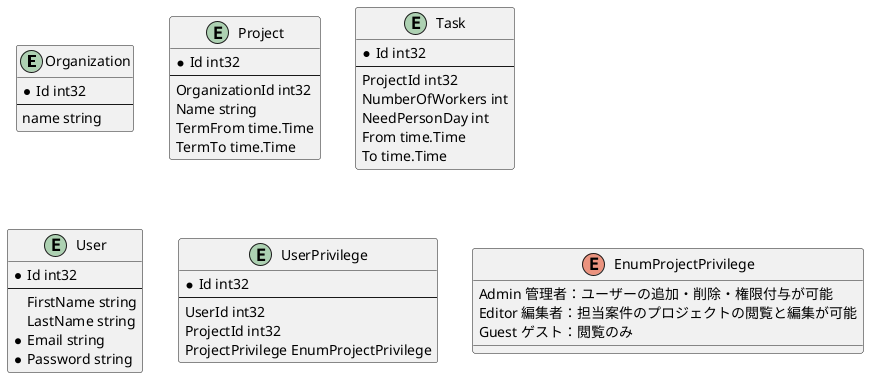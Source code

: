 /'
Type	記号
0か1	|o--
1のみ	||--
0以上	}o--
1以上	}|--
'/
@startuml
' 組織
entity Organization {
    *Id int32
    --
    name string
}
' 案件
entity Project {
    *Id int32
    --
    OrganizationId int32
    Name string
    TermFrom time.Time
    TermTo time.Time
}
' 作業
entity Task {
    *Id int32
    --
    ProjectId int32
    NumberOfWorkers int
    NeedPersonDay int
    From time.Time
    To time.Time
}

entity User {
    *Id int32
    --
    FirstName string
    LastName string
    *Email string
    *Password string
}

entity UserPrivilege {
    *Id int32
    --
    UserId int32
    ProjectId int32
    ProjectPrivilege EnumProjectPrivilege
}

enum EnumProjectPrivilege {
    Admin 管理者：ユーザーの追加・削除・権限付与が可能
    Editor 編集者：担当案件のプロジェクトの閲覧と編集が可能
    Guest ゲスト：閲覧のみ
}

@enduml